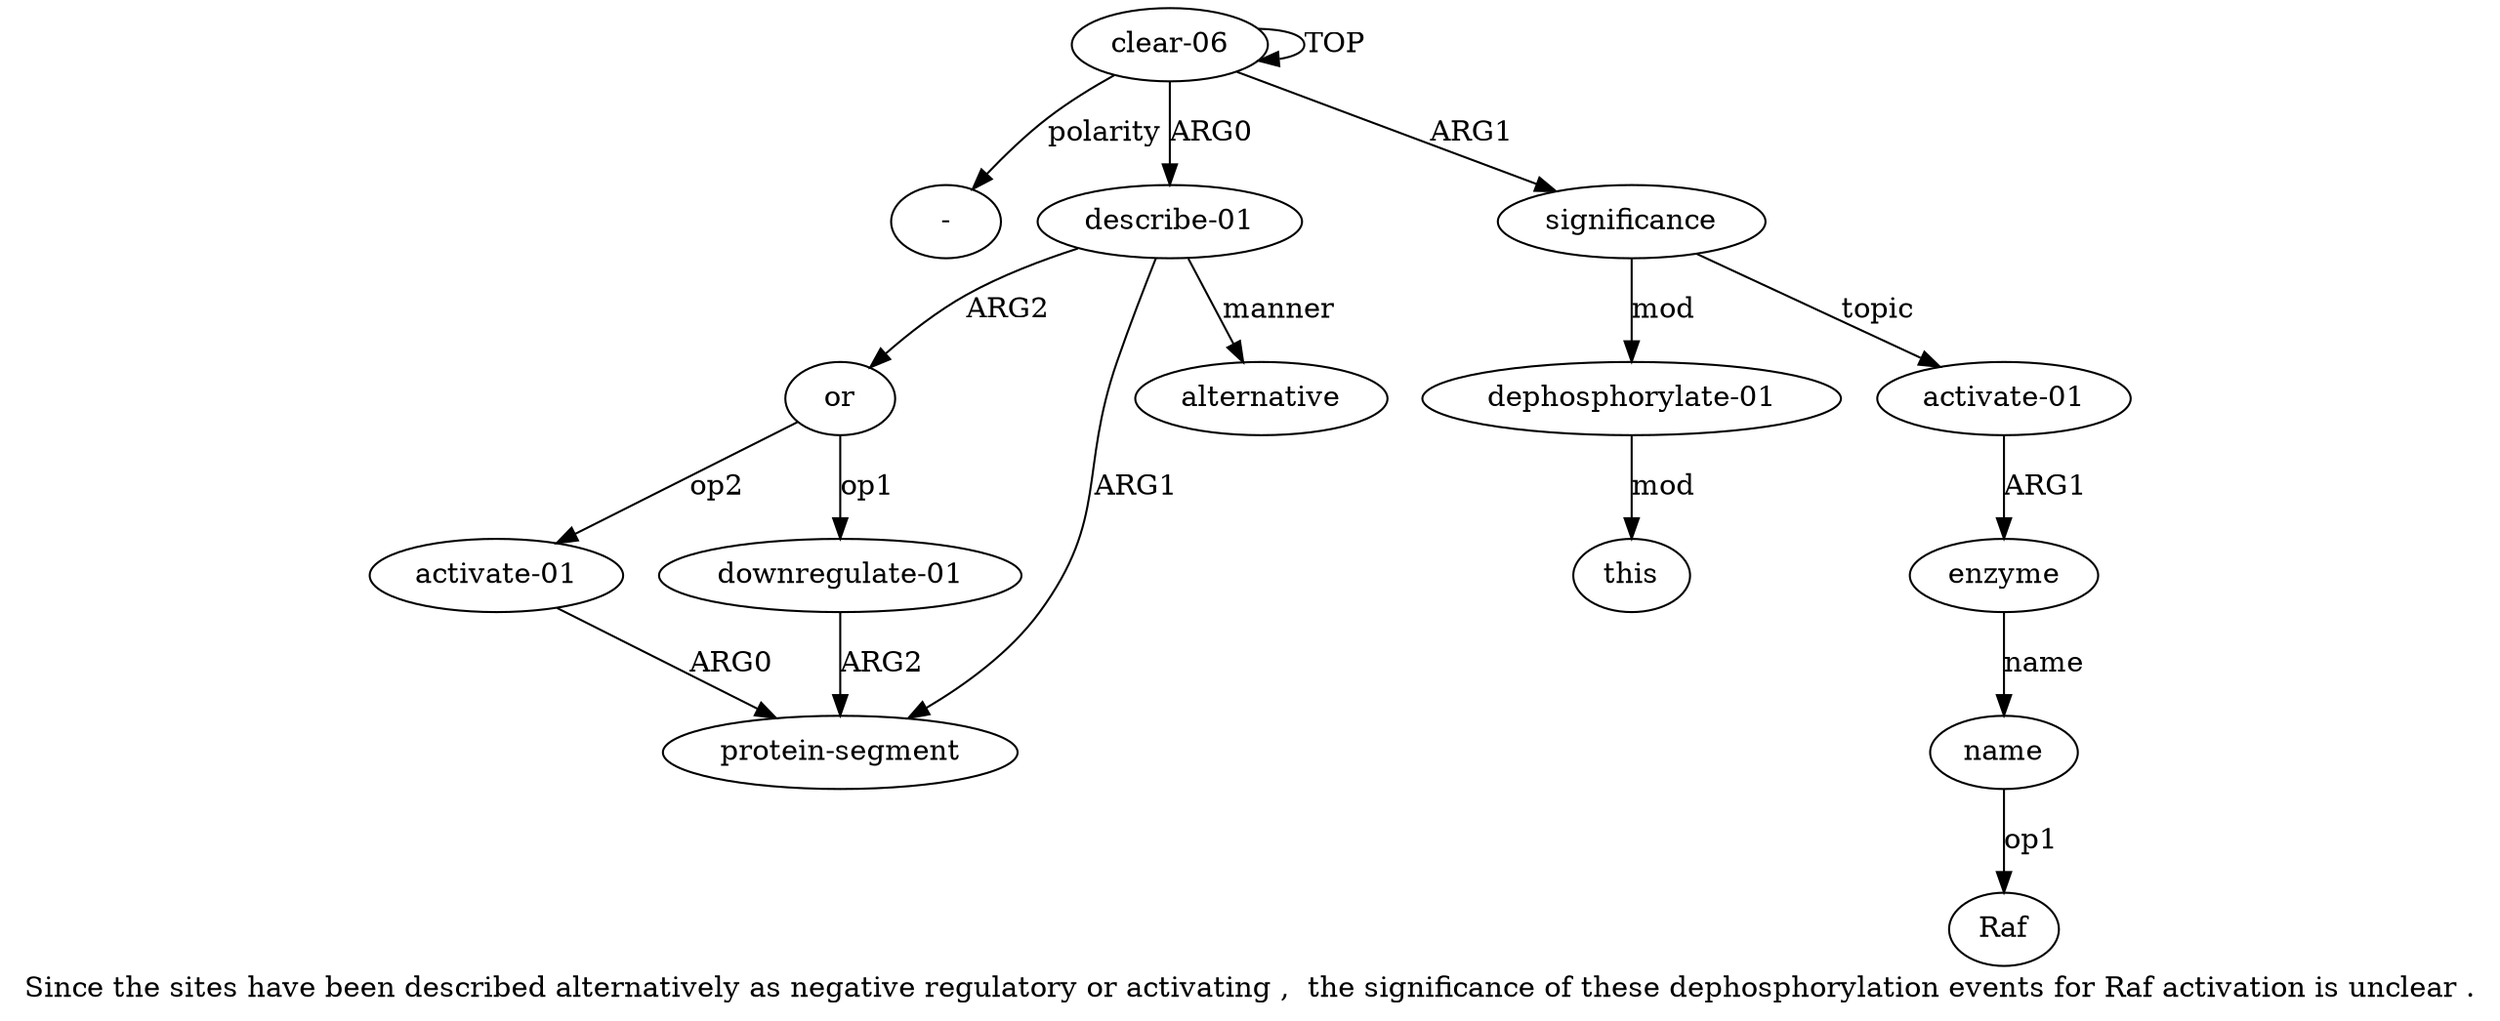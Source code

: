 digraph  {
	graph [label="Since the sites have been described alternatively as negative regulatory or activating ,  the significance of these dephosphorylation \
events for Raf activation is unclear ."];
	node [label="\N"];
	"a0 -"	 [color=black,
		gold_ind=-1,
		gold_label="-",
		label="-",
		test_ind=-1,
		test_label="-"];
	a11	 [color=black,
		gold_ind=11,
		gold_label="dephosphorylate-01",
		label="dephosphorylate-01",
		test_ind=11,
		test_label="dephosphorylate-01"];
	a12	 [color=black,
		gold_ind=12,
		gold_label=this,
		label=this,
		test_ind=12,
		test_label=this];
	a11 -> a12 [key=0,
	color=black,
	gold_label=mod,
	label=mod,
	test_label=mod];
a10 [color=black,
	gold_ind=10,
	gold_label=name,
	label=name,
	test_ind=10,
	test_label=name];
"a10 Raf" [color=black,
	gold_ind=-1,
	gold_label=Raf,
	label=Raf,
	test_ind=-1,
	test_label=Raf];
a10 -> "a10 Raf" [key=0,
color=black,
gold_label=op1,
label=op1,
test_label=op1];
a1 [color=black,
gold_ind=1,
gold_label="describe-01",
label="describe-01",
test_ind=1,
test_label="describe-01"];
a3 [color=black,
gold_ind=3,
gold_label=or,
label=or,
test_ind=3,
test_label=or];
a1 -> a3 [key=0,
color=black,
gold_label=ARG2,
label=ARG2,
test_label=ARG2];
a2 [color=black,
gold_ind=2,
gold_label="protein-segment",
label="protein-segment",
test_ind=2,
test_label="protein-segment"];
a1 -> a2 [key=0,
color=black,
gold_label=ARG1,
label=ARG1,
test_label=ARG1];
a6 [color=black,
gold_ind=6,
gold_label=alternative,
label=alternative,
test_ind=6,
test_label=alternative];
a1 -> a6 [key=0,
color=black,
gold_label=manner,
label=manner,
test_label=manner];
a0 [color=black,
gold_ind=0,
gold_label="clear-06",
label="clear-06",
test_ind=0,
test_label="clear-06"];
a0 -> "a0 -" [key=0,
color=black,
gold_label=polarity,
label=polarity,
test_label=polarity];
a0 -> a1 [key=0,
color=black,
gold_label=ARG0,
label=ARG0,
test_label=ARG0];
a0 -> a0 [key=0,
color=black,
gold_label=TOP,
label=TOP,
test_label=TOP];
a7 [color=black,
gold_ind=7,
gold_label=significance,
label=significance,
test_ind=7,
test_label=significance];
a0 -> a7 [key=0,
color=black,
gold_label=ARG1,
label=ARG1,
test_label=ARG1];
a5 [color=black,
gold_ind=5,
gold_label="activate-01",
label="activate-01",
test_ind=5,
test_label="activate-01"];
a3 -> a5 [key=0,
color=black,
gold_label=op2,
label=op2,
test_label=op2];
a4 [color=black,
gold_ind=4,
gold_label="downregulate-01",
label="downregulate-01",
test_ind=4,
test_label="downregulate-01"];
a3 -> a4 [key=0,
color=black,
gold_label=op1,
label=op1,
test_label=op1];
a5 -> a2 [key=0,
color=black,
gold_label=ARG0,
label=ARG0,
test_label=ARG0];
a4 -> a2 [key=0,
color=black,
gold_label=ARG2,
label=ARG2,
test_label=ARG2];
a7 -> a11 [key=0,
color=black,
gold_label=mod,
label=mod,
test_label=mod];
a8 [color=black,
gold_ind=8,
gold_label="activate-01",
label="activate-01",
test_ind=8,
test_label="activate-01"];
a7 -> a8 [key=0,
color=black,
gold_label=topic,
label=topic,
test_label=topic];
a9 [color=black,
gold_ind=9,
gold_label=enzyme,
label=enzyme,
test_ind=9,
test_label=enzyme];
a9 -> a10 [key=0,
color=black,
gold_label=name,
label=name,
test_label=name];
a8 -> a9 [key=0,
color=black,
gold_label=ARG1,
label=ARG1,
test_label=ARG1];
}
